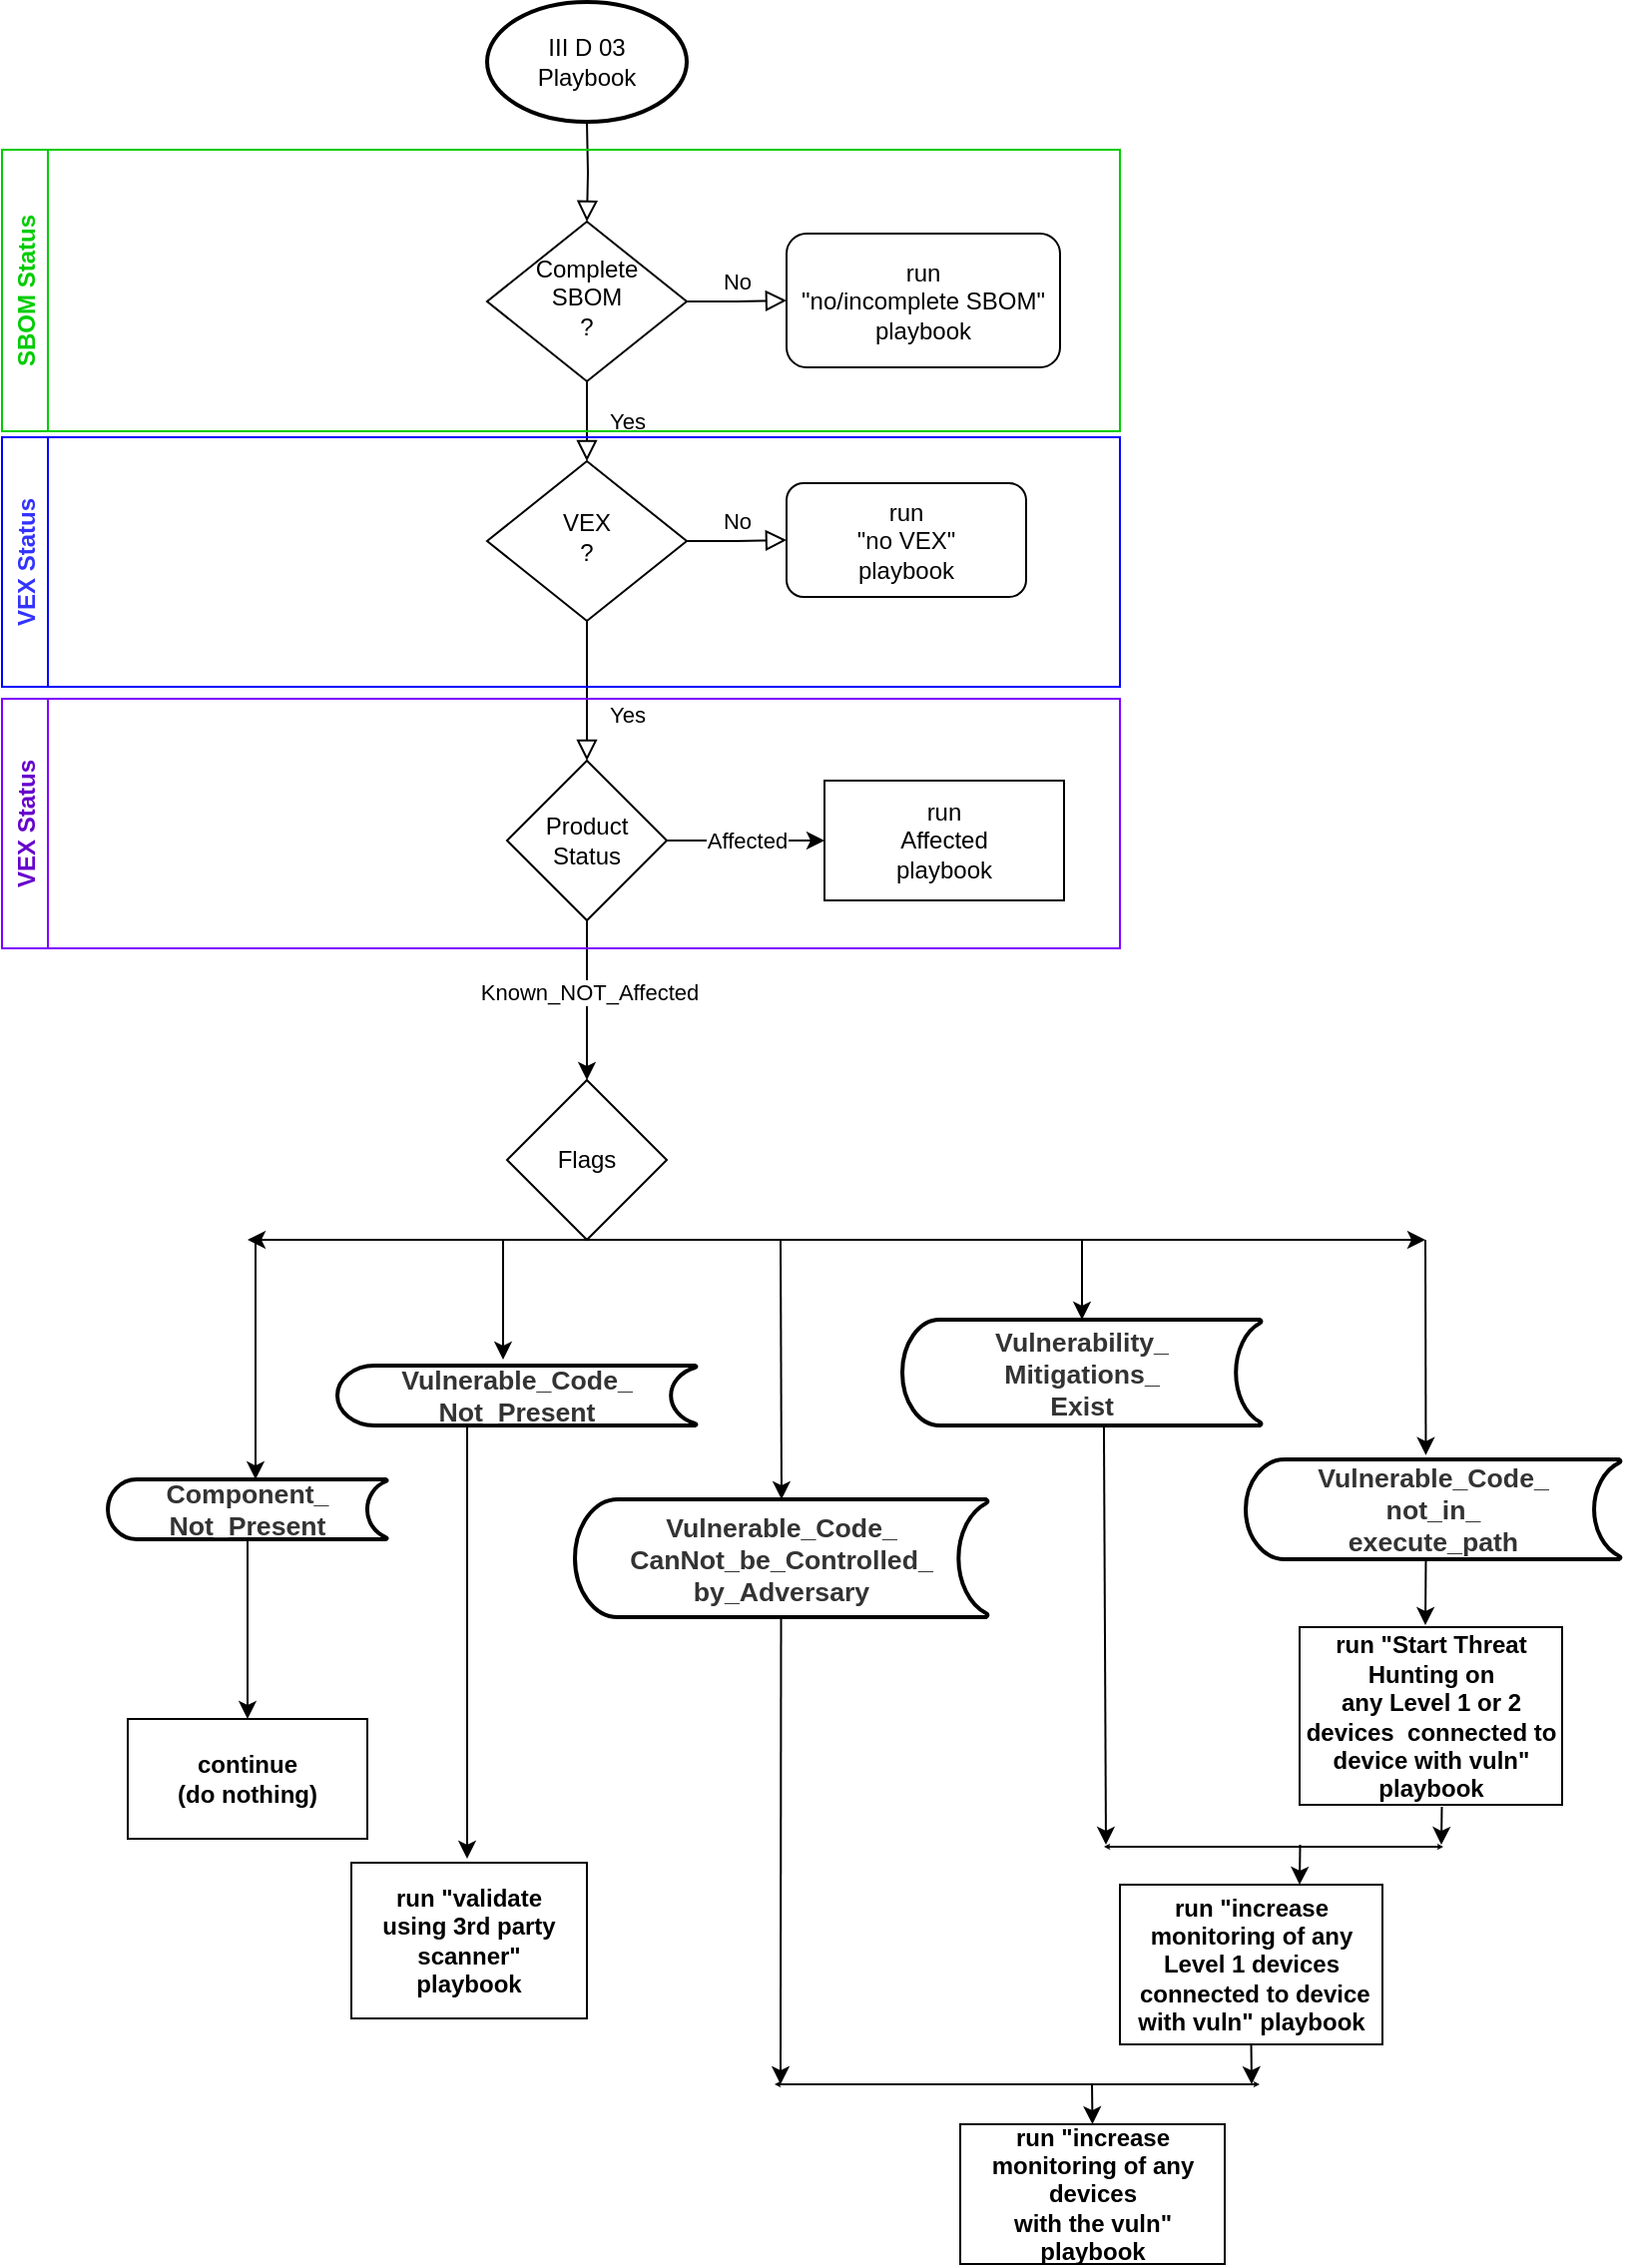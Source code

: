 <mxfile version="16.5.1" type="device"><diagram id="C5RBs43oDa-KdzZeNtuy" name="Page-1"><mxGraphModel dx="1346" dy="604" grid="1" gridSize="10" guides="1" tooltips="1" connect="1" arrows="1" fold="1" page="0" pageScale="1" pageWidth="850" pageHeight="1100" math="0" shadow="0"><root><mxCell id="WIyWlLk6GJQsqaUBKTNV-0"/><mxCell id="WIyWlLk6GJQsqaUBKTNV-1" parent="WIyWlLk6GJQsqaUBKTNV-0"/><mxCell id="WIyWlLk6GJQsqaUBKTNV-2" value="" style="rounded=0;html=1;jettySize=auto;orthogonalLoop=1;fontSize=11;endArrow=block;endFill=0;endSize=8;strokeWidth=1;shadow=0;labelBackgroundColor=none;edgeStyle=orthogonalEdgeStyle;" parent="WIyWlLk6GJQsqaUBKTNV-1" target="WIyWlLk6GJQsqaUBKTNV-6" edge="1"><mxGeometry relative="1" as="geometry"><mxPoint x="243" y="77" as="sourcePoint"/></mxGeometry></mxCell><mxCell id="WIyWlLk6GJQsqaUBKTNV-4" value="Yes" style="rounded=0;html=1;jettySize=auto;orthogonalLoop=1;fontSize=11;endArrow=block;endFill=0;endSize=8;strokeWidth=1;shadow=0;labelBackgroundColor=none;edgeStyle=orthogonalEdgeStyle;" parent="WIyWlLk6GJQsqaUBKTNV-1" source="WIyWlLk6GJQsqaUBKTNV-6" target="WIyWlLk6GJQsqaUBKTNV-10" edge="1"><mxGeometry y="20" relative="1" as="geometry"><mxPoint as="offset"/></mxGeometry></mxCell><mxCell id="WIyWlLk6GJQsqaUBKTNV-5" value="No" style="edgeStyle=orthogonalEdgeStyle;rounded=0;html=1;jettySize=auto;orthogonalLoop=1;fontSize=11;endArrow=block;endFill=0;endSize=8;strokeWidth=1;shadow=0;labelBackgroundColor=none;" parent="WIyWlLk6GJQsqaUBKTNV-1" source="WIyWlLk6GJQsqaUBKTNV-6" target="WIyWlLk6GJQsqaUBKTNV-7" edge="1"><mxGeometry y="10" relative="1" as="geometry"><mxPoint as="offset"/></mxGeometry></mxCell><mxCell id="WIyWlLk6GJQsqaUBKTNV-6" value="Complete&lt;br&gt;SBOM&lt;br&gt;?" style="rhombus;whiteSpace=wrap;html=1;shadow=0;fontFamily=Helvetica;fontSize=12;align=center;strokeWidth=1;spacing=6;spacingTop=-4;" parent="WIyWlLk6GJQsqaUBKTNV-1" vertex="1"><mxGeometry x="193" y="127" width="100" height="80" as="geometry"/></mxCell><mxCell id="WIyWlLk6GJQsqaUBKTNV-7" value="run&lt;br&gt;&quot;no/incomplete SBOM&quot;&lt;br&gt;playbook" style="rounded=1;whiteSpace=wrap;html=1;fontSize=12;glass=0;strokeWidth=1;shadow=0;" parent="WIyWlLk6GJQsqaUBKTNV-1" vertex="1"><mxGeometry x="343" y="133" width="137" height="67" as="geometry"/></mxCell><mxCell id="WIyWlLk6GJQsqaUBKTNV-8" value="Yes" style="rounded=0;html=1;jettySize=auto;orthogonalLoop=1;fontSize=11;endArrow=block;endFill=0;endSize=8;strokeWidth=1;shadow=0;labelBackgroundColor=none;edgeStyle=orthogonalEdgeStyle;entryX=0.5;entryY=0;entryDx=0;entryDy=0;" parent="WIyWlLk6GJQsqaUBKTNV-1" source="WIyWlLk6GJQsqaUBKTNV-10" target="8h5XEPmB6taTW1AwnMyR-0" edge="1"><mxGeometry x="0.333" y="20" relative="1" as="geometry"><mxPoint as="offset"/><mxPoint x="243" y="387" as="targetPoint"/></mxGeometry></mxCell><mxCell id="WIyWlLk6GJQsqaUBKTNV-9" value="No" style="edgeStyle=orthogonalEdgeStyle;rounded=0;html=1;jettySize=auto;orthogonalLoop=1;fontSize=11;endArrow=block;endFill=0;endSize=8;strokeWidth=1;shadow=0;labelBackgroundColor=none;" parent="WIyWlLk6GJQsqaUBKTNV-1" source="WIyWlLk6GJQsqaUBKTNV-10" target="WIyWlLk6GJQsqaUBKTNV-12" edge="1"><mxGeometry y="10" relative="1" as="geometry"><mxPoint as="offset"/></mxGeometry></mxCell><mxCell id="WIyWlLk6GJQsqaUBKTNV-10" value="VEX&lt;br&gt;?" style="rhombus;whiteSpace=wrap;html=1;shadow=0;fontFamily=Helvetica;fontSize=12;align=center;strokeWidth=1;spacing=6;spacingTop=-4;" parent="WIyWlLk6GJQsqaUBKTNV-1" vertex="1"><mxGeometry x="193" y="247" width="100" height="80" as="geometry"/></mxCell><mxCell id="WIyWlLk6GJQsqaUBKTNV-12" value="run &lt;br&gt;&quot;no VEX&quot;&lt;br&gt;playbook" style="rounded=1;whiteSpace=wrap;html=1;fontSize=12;glass=0;strokeWidth=1;shadow=0;" parent="WIyWlLk6GJQsqaUBKTNV-1" vertex="1"><mxGeometry x="343" y="258" width="120" height="57" as="geometry"/></mxCell><mxCell id="8h5XEPmB6taTW1AwnMyR-2" value="Affected" style="edgeStyle=orthogonalEdgeStyle;rounded=0;orthogonalLoop=1;jettySize=auto;html=1;" parent="WIyWlLk6GJQsqaUBKTNV-1" source="8h5XEPmB6taTW1AwnMyR-0" target="8h5XEPmB6taTW1AwnMyR-1" edge="1"><mxGeometry relative="1" as="geometry"/></mxCell><mxCell id="8h5XEPmB6taTW1AwnMyR-4" value="" style="edgeStyle=orthogonalEdgeStyle;rounded=0;orthogonalLoop=1;jettySize=auto;html=1;" parent="WIyWlLk6GJQsqaUBKTNV-1" source="8h5XEPmB6taTW1AwnMyR-0" target="8h5XEPmB6taTW1AwnMyR-3" edge="1"><mxGeometry relative="1" as="geometry"/></mxCell><mxCell id="8h5XEPmB6taTW1AwnMyR-5" value="Known_NOT_Affected" style="edgeLabel;html=1;align=center;verticalAlign=middle;resizable=0;points=[];" parent="8h5XEPmB6taTW1AwnMyR-4" vertex="1" connectable="0"><mxGeometry x="-0.1" y="1" relative="1" as="geometry"><mxPoint as="offset"/></mxGeometry></mxCell><mxCell id="8h5XEPmB6taTW1AwnMyR-0" value="Product&lt;br&gt;Status" style="rhombus;whiteSpace=wrap;html=1;" parent="WIyWlLk6GJQsqaUBKTNV-1" vertex="1"><mxGeometry x="203" y="397" width="80" height="80" as="geometry"/></mxCell><mxCell id="8h5XEPmB6taTW1AwnMyR-1" value="run&lt;br&gt;Affected&lt;br&gt;playbook" style="whiteSpace=wrap;html=1;" parent="WIyWlLk6GJQsqaUBKTNV-1" vertex="1"><mxGeometry x="362" y="407" width="120" height="60" as="geometry"/></mxCell><mxCell id="8h5XEPmB6taTW1AwnMyR-3" value="Flags" style="rhombus;whiteSpace=wrap;html=1;" parent="WIyWlLk6GJQsqaUBKTNV-1" vertex="1"><mxGeometry x="203" y="557" width="80" height="80" as="geometry"/></mxCell><mxCell id="8h5XEPmB6taTW1AwnMyR-6" value="" style="endArrow=classic;startArrow=classic;html=1;rounded=0;" parent="WIyWlLk6GJQsqaUBKTNV-1" edge="1"><mxGeometry width="50" height="50" relative="1" as="geometry"><mxPoint x="73" y="637" as="sourcePoint"/><mxPoint x="663" y="637" as="targetPoint"/></mxGeometry></mxCell><mxCell id="8h5XEPmB6taTW1AwnMyR-7" value="&lt;span&gt;III D 03&lt;/span&gt;&lt;br&gt;&lt;span&gt;Playbook&lt;/span&gt;" style="strokeWidth=2;html=1;shape=mxgraph.flowchart.start_1;whiteSpace=wrap;" parent="WIyWlLk6GJQsqaUBKTNV-1" vertex="1"><mxGeometry x="193" y="17" width="100" height="60" as="geometry"/></mxCell><mxCell id="8h5XEPmB6taTW1AwnMyR-9" value="" style="endArrow=classic;html=1;rounded=0;" parent="WIyWlLk6GJQsqaUBKTNV-1" edge="1"><mxGeometry width="50" height="50" relative="1" as="geometry"><mxPoint x="77" y="637" as="sourcePoint"/><mxPoint x="77" y="757" as="targetPoint"/></mxGeometry></mxCell><mxCell id="8h5XEPmB6taTW1AwnMyR-10" value="&lt;span style=&quot;color: rgb(51 , 51 , 51) ; font-size: 13.333px ; font-weight: 700&quot;&gt;Component_&lt;br&gt;Not_Present&lt;/span&gt;" style="strokeWidth=2;html=1;shape=mxgraph.flowchart.stored_data;whiteSpace=wrap;" parent="WIyWlLk6GJQsqaUBKTNV-1" vertex="1"><mxGeometry x="3" y="757" width="140" height="30" as="geometry"/></mxCell><mxCell id="8h5XEPmB6taTW1AwnMyR-11" value="&lt;span style=&quot;color: rgb(51 , 51 , 51) ; font-size: 13.333px ; font-weight: 700&quot;&gt;Vulnerable_Code_&lt;br&gt;Not_Present&lt;/span&gt;" style="strokeWidth=2;html=1;shape=mxgraph.flowchart.stored_data;whiteSpace=wrap;" parent="WIyWlLk6GJQsqaUBKTNV-1" vertex="1"><mxGeometry x="118" y="700" width="180" height="30" as="geometry"/></mxCell><mxCell id="8h5XEPmB6taTW1AwnMyR-12" value="&lt;span style=&quot;color: rgb(51 , 51 , 51) ; font-size: 13.333px ; font-weight: 700&quot;&gt;Vulnerable_Code_&lt;br&gt;CanNot_be_Controlled_&lt;br&gt;by_Adversary&lt;br&gt;&lt;/span&gt;" style="strokeWidth=2;html=1;shape=mxgraph.flowchart.stored_data;whiteSpace=wrap;" parent="WIyWlLk6GJQsqaUBKTNV-1" vertex="1"><mxGeometry x="237" y="767" width="207" height="59" as="geometry"/></mxCell><mxCell id="8h5XEPmB6taTW1AwnMyR-13" value="" style="endArrow=classic;html=1;rounded=0;" parent="WIyWlLk6GJQsqaUBKTNV-1" edge="1"><mxGeometry width="50" height="50" relative="1" as="geometry"><mxPoint x="201" y="637" as="sourcePoint"/><mxPoint x="201" y="697" as="targetPoint"/></mxGeometry></mxCell><mxCell id="8h5XEPmB6taTW1AwnMyR-14" value="&lt;span style=&quot;color: rgb(51 , 51 , 51) ; font-size: 13.333px ; font-weight: 700&quot;&gt;Vulnerability_&lt;br&gt;Mitigations_&lt;br&gt;Exist&lt;br&gt;&lt;/span&gt;" style="strokeWidth=2;html=1;shape=mxgraph.flowchart.stored_data;whiteSpace=wrap;" parent="WIyWlLk6GJQsqaUBKTNV-1" vertex="1"><mxGeometry x="401" y="677" width="180" height="53" as="geometry"/></mxCell><mxCell id="8h5XEPmB6taTW1AwnMyR-15" value="&lt;span style=&quot;color: rgb(51 , 51 , 51) ; font-size: 13.333px ; font-weight: 700&quot;&gt;Vulnerable_Code_&lt;br&gt;not_in_&lt;br&gt;execute_path&lt;br&gt;&lt;/span&gt;" style="strokeWidth=2;html=1;shape=mxgraph.flowchart.stored_data;whiteSpace=wrap;" parent="WIyWlLk6GJQsqaUBKTNV-1" vertex="1"><mxGeometry x="573" y="747" width="188" height="50" as="geometry"/></mxCell><mxCell id="8h5XEPmB6taTW1AwnMyR-16" value="" style="endArrow=classic;html=1;rounded=0;entryX=0.5;entryY=0;entryDx=0;entryDy=0;entryPerimeter=0;" parent="WIyWlLk6GJQsqaUBKTNV-1" target="8h5XEPmB6taTW1AwnMyR-12" edge="1"><mxGeometry width="50" height="50" relative="1" as="geometry"><mxPoint x="340" y="637" as="sourcePoint"/><mxPoint x="340" y="757" as="targetPoint"/></mxGeometry></mxCell><mxCell id="8h5XEPmB6taTW1AwnMyR-17" value="" style="endArrow=classic;html=1;rounded=0;entryX=0.5;entryY=0;entryDx=0;entryDy=0;entryPerimeter=0;" parent="WIyWlLk6GJQsqaUBKTNV-1" target="8h5XEPmB6taTW1AwnMyR-14" edge="1"><mxGeometry width="50" height="50" relative="1" as="geometry"><mxPoint x="491" y="637" as="sourcePoint"/><mxPoint x="350" y="707" as="targetPoint"/></mxGeometry></mxCell><mxCell id="8h5XEPmB6taTW1AwnMyR-18" value="" style="endArrow=classic;html=1;rounded=0;entryX=0.48;entryY=-0.043;entryDx=0;entryDy=0;entryPerimeter=0;" parent="WIyWlLk6GJQsqaUBKTNV-1" target="8h5XEPmB6taTW1AwnMyR-15" edge="1"><mxGeometry width="50" height="50" relative="1" as="geometry"><mxPoint x="663" y="637" as="sourcePoint"/><mxPoint x="663" y="740" as="targetPoint"/></mxGeometry></mxCell><mxCell id="8h5XEPmB6taTW1AwnMyR-22" value="" style="endArrow=classic;html=1;rounded=0;exitX=0.5;exitY=1;exitDx=0;exitDy=0;exitPerimeter=0;" parent="WIyWlLk6GJQsqaUBKTNV-1" source="8h5XEPmB6taTW1AwnMyR-10" edge="1"><mxGeometry width="50" height="50" relative="1" as="geometry"><mxPoint x="72.5" y="797" as="sourcePoint"/><mxPoint x="73" y="877" as="targetPoint"/></mxGeometry></mxCell><mxCell id="8h5XEPmB6taTW1AwnMyR-24" value="" style="endArrow=classic;html=1;rounded=0;exitX=0.5;exitY=1;exitDx=0;exitDy=0;exitPerimeter=0;" parent="WIyWlLk6GJQsqaUBKTNV-1" edge="1"><mxGeometry width="50" height="50" relative="1" as="geometry"><mxPoint x="183" y="730" as="sourcePoint"/><mxPoint x="183" y="947" as="targetPoint"/></mxGeometry></mxCell><mxCell id="8h5XEPmB6taTW1AwnMyR-25" value="" style="endArrow=classic;html=1;rounded=0;" parent="WIyWlLk6GJQsqaUBKTNV-1" edge="1"><mxGeometry width="50" height="50" relative="1" as="geometry"><mxPoint x="340.25" y="826" as="sourcePoint"/><mxPoint x="340" y="1060" as="targetPoint"/></mxGeometry></mxCell><mxCell id="8h5XEPmB6taTW1AwnMyR-26" value="" style="endArrow=classic;html=1;rounded=0;exitX=0.561;exitY=1;exitDx=0;exitDy=0;exitPerimeter=0;" parent="WIyWlLk6GJQsqaUBKTNV-1" source="8h5XEPmB6taTW1AwnMyR-14" edge="1"><mxGeometry width="50" height="50" relative="1" as="geometry"><mxPoint x="503" y="737" as="sourcePoint"/><mxPoint x="503" y="940" as="targetPoint"/></mxGeometry></mxCell><mxCell id="8h5XEPmB6taTW1AwnMyR-27" value="" style="endArrow=classic;html=1;rounded=0;" parent="WIyWlLk6GJQsqaUBKTNV-1" edge="1"><mxGeometry width="50" height="50" relative="1" as="geometry"><mxPoint x="663.25" y="797" as="sourcePoint"/><mxPoint x="663" y="830" as="targetPoint"/></mxGeometry></mxCell><mxCell id="xIK5Y2jD2cgfAL1WUpKb-0" value="&lt;b&gt;continue&lt;br&gt;(do nothing)&lt;/b&gt;" style="whiteSpace=wrap;html=1;" parent="WIyWlLk6GJQsqaUBKTNV-1" vertex="1"><mxGeometry x="13" y="877" width="120" height="60" as="geometry"/></mxCell><mxCell id="xIK5Y2jD2cgfAL1WUpKb-1" value="&lt;b&gt;run &quot;validate &lt;br&gt;using 3rd party scanner&quot;&lt;br&gt;playbook&lt;br&gt;&lt;/b&gt;" style="whiteSpace=wrap;html=1;" parent="WIyWlLk6GJQsqaUBKTNV-1" vertex="1"><mxGeometry x="125" y="949" width="118" height="78" as="geometry"/></mxCell><mxCell id="xIK5Y2jD2cgfAL1WUpKb-2" value="&lt;b&gt;run &quot;increase monitoring of any Level 1 devices &amp;nbsp;connected to device with vuln&quot; playbook&lt;/b&gt;" style="whiteSpace=wrap;html=1;" parent="WIyWlLk6GJQsqaUBKTNV-1" vertex="1"><mxGeometry x="510" y="960" width="131.5" height="80" as="geometry"/></mxCell><mxCell id="xIK5Y2jD2cgfAL1WUpKb-4" value="&lt;b&gt;run &quot;Start Threat Hunting on &lt;br&gt;any Level 1 or 2 devices &amp;nbsp;connected to device with vuln&quot; playbook&lt;/b&gt;" style="whiteSpace=wrap;html=1;" parent="WIyWlLk6GJQsqaUBKTNV-1" vertex="1"><mxGeometry x="600" y="831" width="131.5" height="89" as="geometry"/></mxCell><mxCell id="xIK5Y2jD2cgfAL1WUpKb-6" value="&lt;b&gt;run &quot;increase monitoring of any devices &lt;br&gt;with the vuln&quot;&lt;br&gt;playbook&lt;br&gt;&lt;/b&gt;" style="whiteSpace=wrap;html=1;" parent="WIyWlLk6GJQsqaUBKTNV-1" vertex="1"><mxGeometry x="430" y="1080" width="132.5" height="70" as="geometry"/></mxCell><mxCell id="xIK5Y2jD2cgfAL1WUpKb-7" value="" style="endArrow=classic;startArrow=classic;html=1;rounded=0;endSize=0;startSize=0;" parent="WIyWlLk6GJQsqaUBKTNV-1" edge="1"><mxGeometry width="50" height="50" relative="1" as="geometry"><mxPoint x="337" y="1060" as="sourcePoint"/><mxPoint x="580" y="1060" as="targetPoint"/></mxGeometry></mxCell><mxCell id="xIK5Y2jD2cgfAL1WUpKb-8" value="" style="endArrow=classic;startArrow=classic;html=1;rounded=0;endSize=0;startSize=0;" parent="WIyWlLk6GJQsqaUBKTNV-1" edge="1"><mxGeometry width="50" height="50" relative="1" as="geometry"><mxPoint x="502" y="941" as="sourcePoint"/><mxPoint x="672" y="941" as="targetPoint"/></mxGeometry></mxCell><mxCell id="xIK5Y2jD2cgfAL1WUpKb-10" value="" style="endArrow=classic;html=1;rounded=0;" parent="WIyWlLk6GJQsqaUBKTNV-1" edge="1"><mxGeometry width="50" height="50" relative="1" as="geometry"><mxPoint x="671.25" y="921" as="sourcePoint"/><mxPoint x="671" y="940" as="targetPoint"/></mxGeometry></mxCell><mxCell id="xIK5Y2jD2cgfAL1WUpKb-11" value="" style="endArrow=classic;html=1;rounded=0;" parent="WIyWlLk6GJQsqaUBKTNV-1" edge="1"><mxGeometry width="50" height="50" relative="1" as="geometry"><mxPoint x="600.25" y="940.0" as="sourcePoint"/><mxPoint x="600" y="960" as="targetPoint"/></mxGeometry></mxCell><mxCell id="xIK5Y2jD2cgfAL1WUpKb-12" value="" style="endArrow=classic;html=1;rounded=0;exitX=0.5;exitY=1;exitDx=0;exitDy=0;" parent="WIyWlLk6GJQsqaUBKTNV-1" source="xIK5Y2jD2cgfAL1WUpKb-2" edge="1"><mxGeometry width="50" height="50" relative="1" as="geometry"><mxPoint x="570" y="1050" as="sourcePoint"/><mxPoint x="576" y="1060" as="targetPoint"/></mxGeometry></mxCell><mxCell id="xIK5Y2jD2cgfAL1WUpKb-13" value="" style="endArrow=classic;html=1;rounded=0;entryX=0.5;entryY=0;entryDx=0;entryDy=0;" parent="WIyWlLk6GJQsqaUBKTNV-1" target="xIK5Y2jD2cgfAL1WUpKb-6" edge="1"><mxGeometry width="50" height="50" relative="1" as="geometry"><mxPoint x="496" y="1060" as="sourcePoint"/><mxPoint x="586" y="1070" as="targetPoint"/></mxGeometry></mxCell><mxCell id="gZArVTKDUQ7Ppqiobmcq-0" value="SBOM Status" style="swimlane;horizontal=0;strokeColor=#00CC00;fontColor=#00CC00;" vertex="1" parent="WIyWlLk6GJQsqaUBKTNV-1"><mxGeometry x="-50" y="91" width="560" height="141" as="geometry"><mxRectangle x="-50" y="89" width="30" height="140" as="alternateBounds"/></mxGeometry></mxCell><mxCell id="gZArVTKDUQ7Ppqiobmcq-1" value="VEX Status" style="swimlane;horizontal=0;strokeColor=#0000FF;fontColor=#3333FF;" vertex="1" parent="WIyWlLk6GJQsqaUBKTNV-1"><mxGeometry x="-50" y="235" width="560" height="125" as="geometry"><mxRectangle x="-50" y="89" width="30" height="140" as="alternateBounds"/></mxGeometry></mxCell><mxCell id="gZArVTKDUQ7Ppqiobmcq-2" value="VEX Status" style="swimlane;horizontal=0;strokeColor=#7F00FF;fontColor=#6600CC;" vertex="1" parent="WIyWlLk6GJQsqaUBKTNV-1"><mxGeometry x="-50" y="366" width="560" height="125" as="geometry"><mxRectangle x="-50" y="89" width="30" height="140" as="alternateBounds"/></mxGeometry></mxCell></root></mxGraphModel></diagram></mxfile>